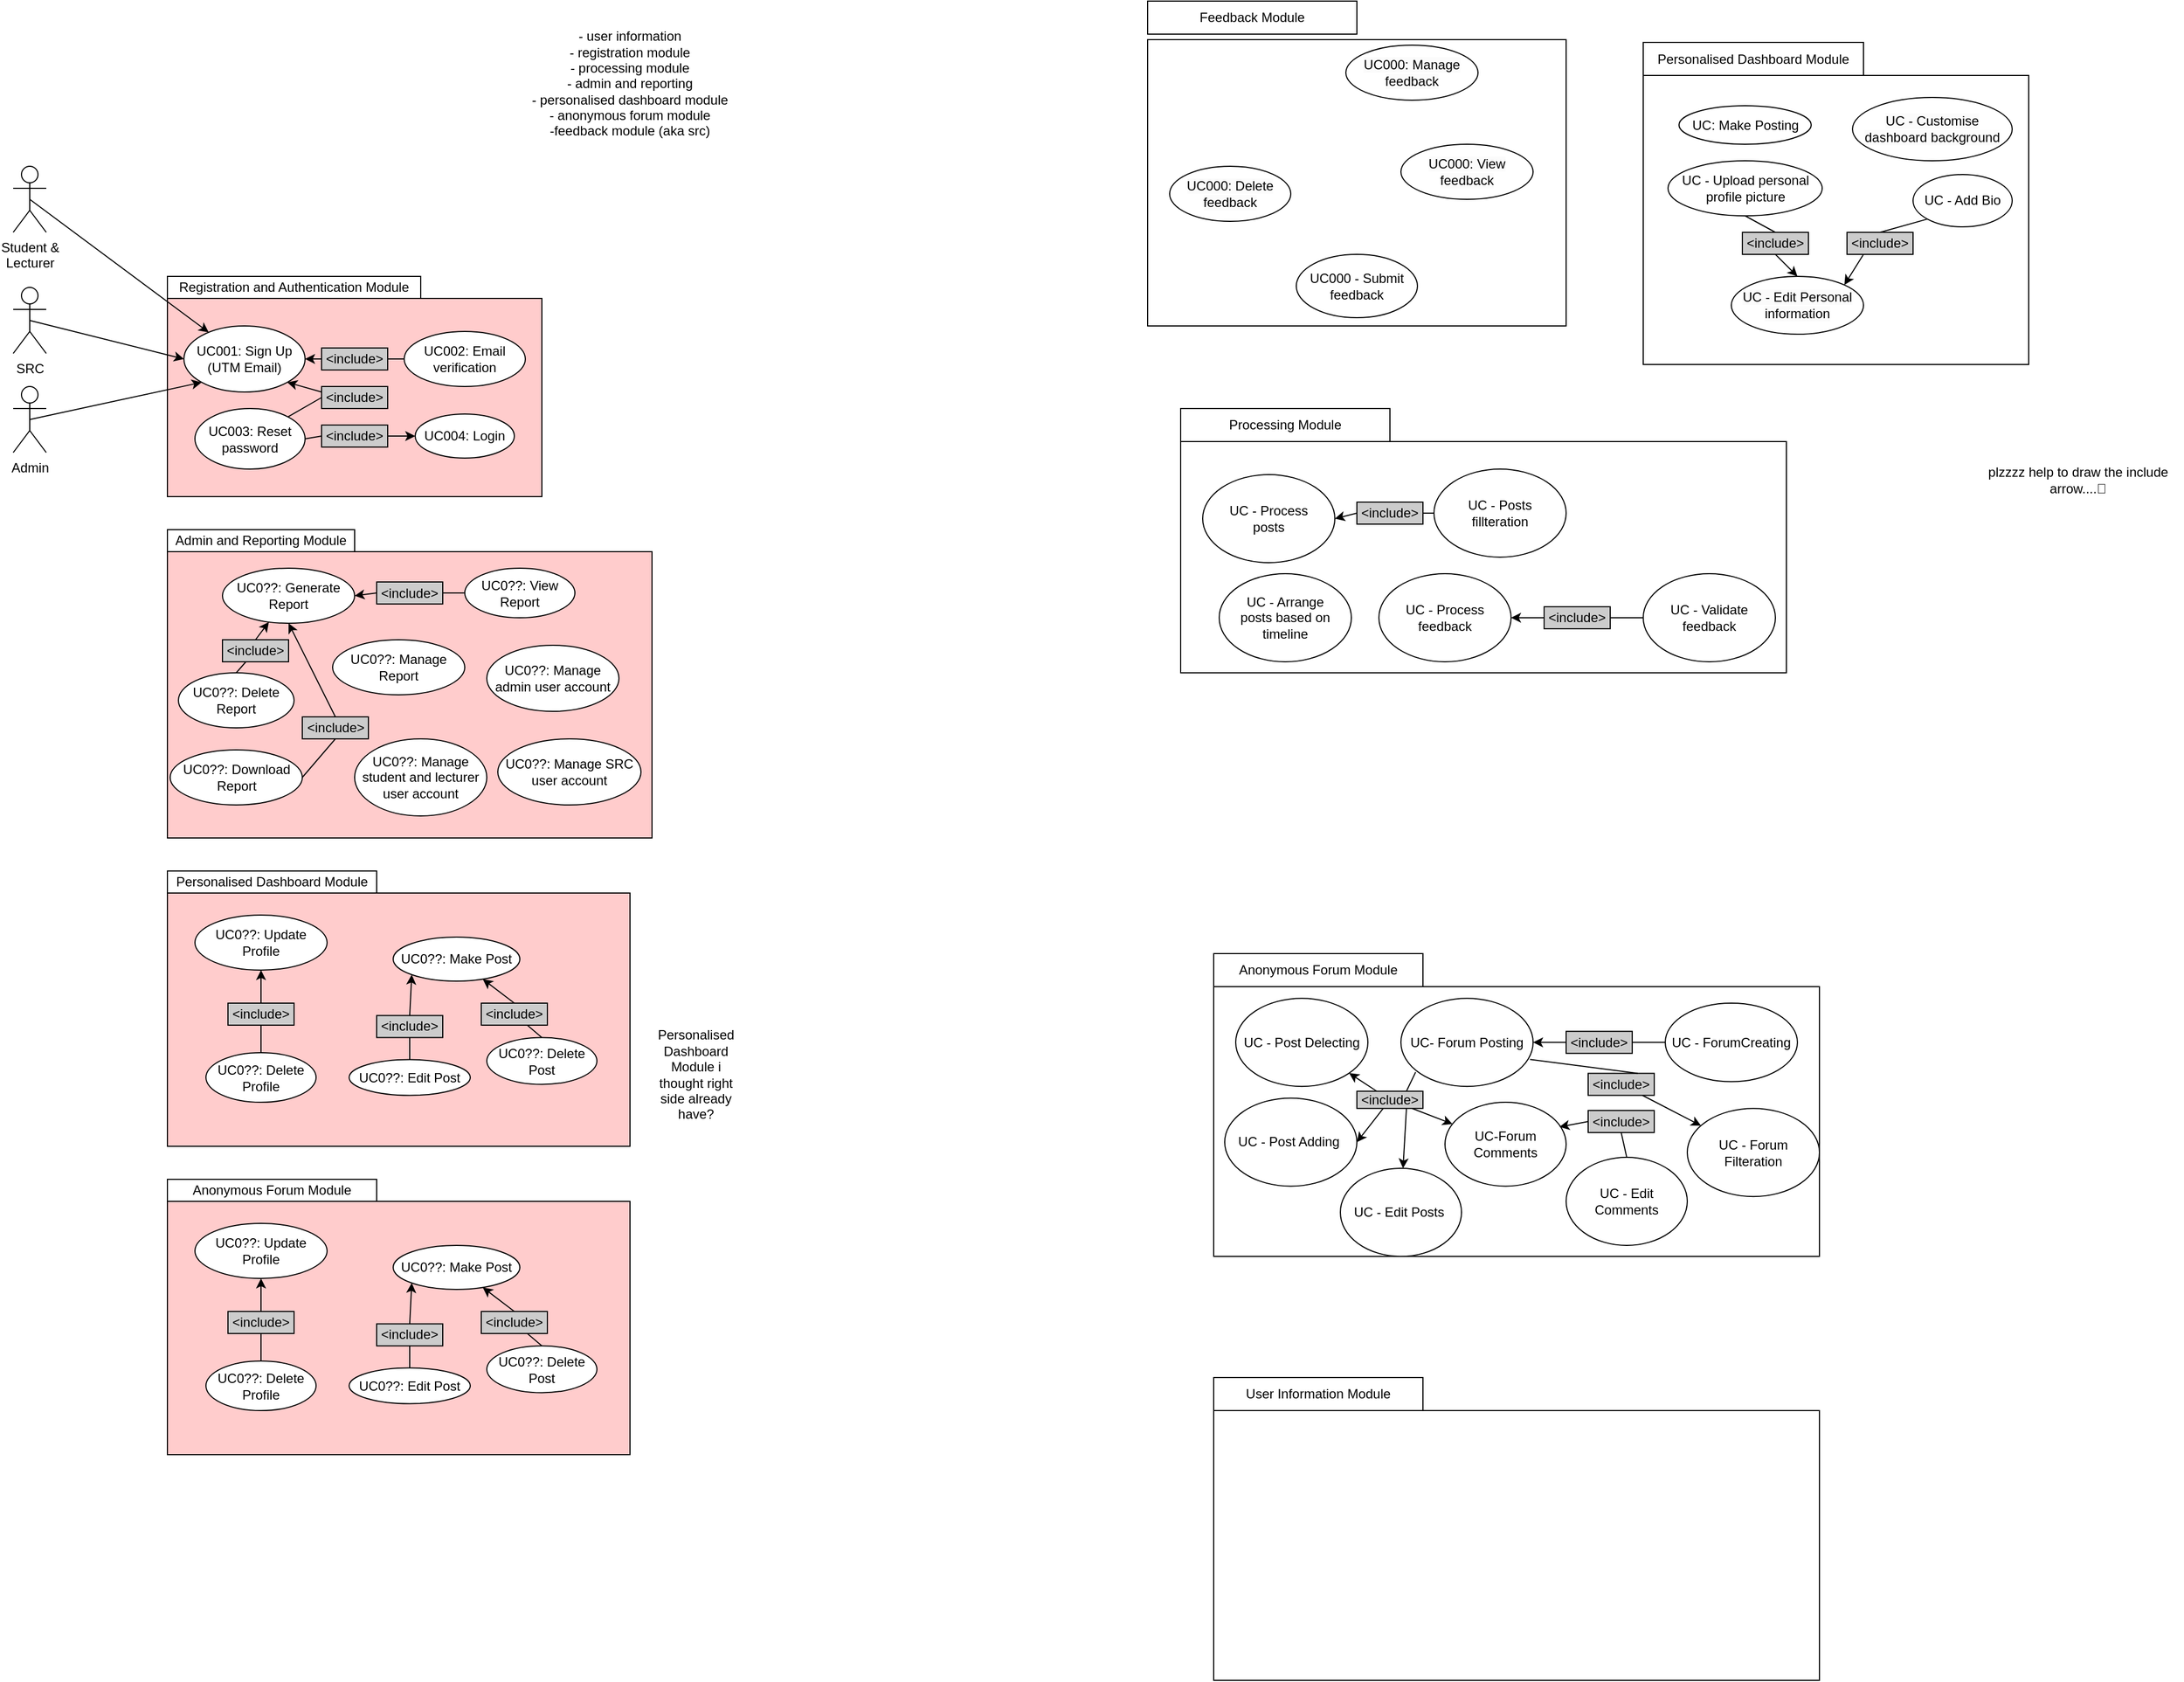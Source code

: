 <mxfile>
    <diagram id="Nh9DbsmlWs0bwRpxvXcd" name="User Information">
        <mxGraphModel dx="609" dy="568" grid="1" gridSize="10" guides="1" tooltips="1" connect="1" arrows="1" fold="1" page="1" pageScale="1" pageWidth="1100" pageHeight="850" math="0" shadow="0">
            <root>
                <mxCell id="0"/>
                <mxCell id="1" parent="0"/>
                <mxCell id="7" value="Student &amp;amp; &lt;br&gt;Lecturer" style="shape=umlActor;verticalLabelPosition=bottom;verticalAlign=top;html=1;outlineConnect=0;" parent="1" vertex="1">
                    <mxGeometry x="90" y="170" width="30" height="60" as="geometry"/>
                </mxCell>
                <mxCell id="10" value="SRC" style="shape=umlActor;verticalLabelPosition=bottom;verticalAlign=top;html=1;outlineConnect=0;" parent="1" vertex="1">
                    <mxGeometry x="90" y="280" width="30" height="60" as="geometry"/>
                </mxCell>
                <mxCell id="11" value="Admin" style="shape=umlActor;verticalLabelPosition=bottom;verticalAlign=top;html=1;outlineConnect=0;" parent="1" vertex="1">
                    <mxGeometry x="90" y="370" width="30" height="60" as="geometry"/>
                </mxCell>
                <mxCell id="14" value="" style="rounded=0;whiteSpace=wrap;html=1;fillColor=#FFCCCC;" parent="1" vertex="1">
                    <mxGeometry x="230" y="290" width="340" height="180" as="geometry"/>
                </mxCell>
                <mxCell id="15" value="Registration and Authentication Module" style="rounded=0;whiteSpace=wrap;html=1;" parent="1" vertex="1">
                    <mxGeometry x="230" y="270" width="230" height="20" as="geometry"/>
                </mxCell>
                <mxCell id="16" value="UC001: Sign Up&lt;br&gt;(UTM Email)" style="ellipse;whiteSpace=wrap;html=1;" parent="1" vertex="1">
                    <mxGeometry x="245" y="315" width="110" height="60" as="geometry"/>
                </mxCell>
                <mxCell id="3bklzfCK_-_vBuCAfFPz-16" style="edgeStyle=none;html=1;exitX=0.5;exitY=0.5;exitDx=0;exitDy=0;exitPerimeter=0;" parent="1" source="7" target="16" edge="1">
                    <mxGeometry relative="1" as="geometry"/>
                </mxCell>
                <mxCell id="3bklzfCK_-_vBuCAfFPz-17" style="edgeStyle=none;html=1;exitX=0.5;exitY=0.5;exitDx=0;exitDy=0;exitPerimeter=0;entryX=0;entryY=0.5;entryDx=0;entryDy=0;" parent="1" source="10" target="16" edge="1">
                    <mxGeometry relative="1" as="geometry"/>
                </mxCell>
                <mxCell id="3bklzfCK_-_vBuCAfFPz-18" style="edgeStyle=none;html=1;exitX=0.5;exitY=0.5;exitDx=0;exitDy=0;exitPerimeter=0;entryX=0;entryY=1;entryDx=0;entryDy=0;" parent="1" source="11" target="16" edge="1">
                    <mxGeometry relative="1" as="geometry"/>
                </mxCell>
                <mxCell id="3bklzfCK_-_vBuCAfFPz-19" value="UC002: Email verification" style="ellipse;whiteSpace=wrap;html=1;" parent="1" vertex="1">
                    <mxGeometry x="445" y="320" width="110" height="50" as="geometry"/>
                </mxCell>
                <mxCell id="3bklzfCK_-_vBuCAfFPz-20" value="UC003: Reset password" style="ellipse;whiteSpace=wrap;html=1;" parent="1" vertex="1">
                    <mxGeometry x="255" y="390" width="100" height="55" as="geometry"/>
                </mxCell>
                <mxCell id="tRfl53h29Oq87ieM9Fut-21" value="" style="edgeStyle=none;html=1;entryX=0;entryY=0.5;entryDx=0;entryDy=0;endArrow=none;" parent="1" source="3bklzfCK_-_vBuCAfFPz-20" target="tRfl53h29Oq87ieM9Fut-20" edge="1">
                    <mxGeometry relative="1" as="geometry">
                        <mxPoint x="310" y="420" as="sourcePoint"/>
                        <mxPoint x="500" y="430" as="targetPoint"/>
                    </mxGeometry>
                </mxCell>
                <mxCell id="UXrXXBjXpSe41hVyBI7v-28" style="edgeStyle=none;html=1;exitX=0;exitY=0.25;exitDx=0;exitDy=0;entryX=1;entryY=1;entryDx=0;entryDy=0;" parent="1" source="tRfl53h29Oq87ieM9Fut-20" target="16" edge="1">
                    <mxGeometry relative="1" as="geometry"/>
                </mxCell>
                <mxCell id="tRfl53h29Oq87ieM9Fut-20" value="&amp;lt;include&amp;gt;" style="rounded=0;whiteSpace=wrap;html=1;fillColor=#CCCCCC;" parent="1" vertex="1">
                    <mxGeometry x="370" y="370" width="60" height="20" as="geometry"/>
                </mxCell>
                <mxCell id="tRfl53h29Oq87ieM9Fut-25" value="UC004: Login" style="ellipse;whiteSpace=wrap;html=1;" parent="1" vertex="1">
                    <mxGeometry x="455" y="395" width="90" height="40" as="geometry"/>
                </mxCell>
                <mxCell id="UXrXXBjXpSe41hVyBI7v-29" style="edgeStyle=none;html=1;exitX=1;exitY=0.5;exitDx=0;exitDy=0;entryX=0;entryY=0.5;entryDx=0;entryDy=0;" parent="1" source="tRfl53h29Oq87ieM9Fut-26" target="tRfl53h29Oq87ieM9Fut-25" edge="1">
                    <mxGeometry relative="1" as="geometry"/>
                </mxCell>
                <mxCell id="tRfl53h29Oq87ieM9Fut-26" value="&amp;lt;include&amp;gt;" style="rounded=0;whiteSpace=wrap;html=1;fillColor=#CCCCCC;" parent="1" vertex="1">
                    <mxGeometry x="370" y="405" width="60" height="20" as="geometry"/>
                </mxCell>
                <mxCell id="UXrXXBjXpSe41hVyBI7v-26" style="edgeStyle=none;html=1;exitX=0;exitY=0.5;exitDx=0;exitDy=0;entryX=1;entryY=0.5;entryDx=0;entryDy=0;" parent="1" source="tRfl53h29Oq87ieM9Fut-17" target="16" edge="1">
                    <mxGeometry relative="1" as="geometry"/>
                </mxCell>
                <mxCell id="tRfl53h29Oq87ieM9Fut-17" value="&amp;lt;include&amp;gt;" style="rounded=0;whiteSpace=wrap;html=1;fillColor=#CCCCCC;" parent="1" vertex="1">
                    <mxGeometry x="370" y="335" width="60" height="20" as="geometry"/>
                </mxCell>
                <mxCell id="UXrXXBjXpSe41hVyBI7v-27" value="" style="endArrow=none;html=1;exitX=1;exitY=0.5;exitDx=0;exitDy=0;entryX=0;entryY=0.5;entryDx=0;entryDy=0;" parent="1" source="tRfl53h29Oq87ieM9Fut-17" target="3bklzfCK_-_vBuCAfFPz-19" edge="1">
                    <mxGeometry width="50" height="50" relative="1" as="geometry">
                        <mxPoint x="430" y="355" as="sourcePoint"/>
                        <mxPoint x="480" y="305" as="targetPoint"/>
                    </mxGeometry>
                </mxCell>
                <mxCell id="UXrXXBjXpSe41hVyBI7v-31" value="" style="endArrow=none;html=1;entryX=0;entryY=0.5;entryDx=0;entryDy=0;exitX=1;exitY=0.5;exitDx=0;exitDy=0;" parent="1" source="3bklzfCK_-_vBuCAfFPz-20" target="tRfl53h29Oq87ieM9Fut-26" edge="1">
                    <mxGeometry width="50" height="50" relative="1" as="geometry">
                        <mxPoint x="360" y="420" as="sourcePoint"/>
                        <mxPoint x="390" y="350" as="targetPoint"/>
                    </mxGeometry>
                </mxCell>
                <mxCell id="tRfl53h29Oq87ieM9Fut-35" value="&lt;div&gt;- user information&lt;/div&gt;&lt;div&gt;- registration module&lt;/div&gt;&lt;div&gt;- processing module&lt;/div&gt;&lt;div&gt;- admin and reporting&lt;/div&gt;&lt;div&gt;- personalised dashboard module&lt;/div&gt;&lt;div&gt;- anonymous forum module&lt;/div&gt;&lt;div&gt;-feedback module (aka src)&lt;/div&gt;" style="text;html=1;strokeColor=none;fillColor=none;align=center;verticalAlign=middle;whiteSpace=wrap;rounded=0;" parent="1" vertex="1">
                    <mxGeometry x="530" y="80" width="240" height="30" as="geometry"/>
                </mxCell>
                <mxCell id="tRfl53h29Oq87ieM9Fut-37" value="" style="rounded=0;whiteSpace=wrap;html=1;fillColor=#FFCCCC;" parent="1" vertex="1">
                    <mxGeometry x="230" y="520" width="440" height="260" as="geometry"/>
                </mxCell>
                <mxCell id="17" value="Admin and Reporting Module" style="rounded=0;whiteSpace=wrap;html=1;" parent="1" vertex="1">
                    <mxGeometry x="230" y="500" width="170" height="20" as="geometry"/>
                </mxCell>
                <mxCell id="18" value="UC0??: Generate Report" style="ellipse;whiteSpace=wrap;html=1;" parent="1" vertex="1">
                    <mxGeometry x="280" y="535" width="120" height="50" as="geometry"/>
                </mxCell>
                <mxCell id="23" style="edgeStyle=none;html=1;exitX=0;exitY=0.5;exitDx=0;exitDy=0;entryX=1;entryY=0.5;entryDx=0;entryDy=0;startArrow=none;" parent="1" source="27" target="18" edge="1">
                    <mxGeometry relative="1" as="geometry"/>
                </mxCell>
                <mxCell id="19" value="UC0??: View &lt;br&gt;Report" style="ellipse;whiteSpace=wrap;html=1;" parent="1" vertex="1">
                    <mxGeometry x="500" y="535" width="100" height="45" as="geometry"/>
                </mxCell>
                <mxCell id="21" value="UC0??: Manage Report" style="ellipse;whiteSpace=wrap;html=1;" parent="1" vertex="1">
                    <mxGeometry x="380" y="600" width="120" height="50" as="geometry"/>
                </mxCell>
                <mxCell id="24" style="edgeStyle=none;html=1;exitX=0.5;exitY=0;exitDx=0;exitDy=0;startArrow=none;" parent="1" source="25" target="18" edge="1">
                    <mxGeometry relative="1" as="geometry"/>
                </mxCell>
                <mxCell id="22" value="UC0??: Delete Report" style="ellipse;whiteSpace=wrap;html=1;" parent="1" vertex="1">
                    <mxGeometry x="240" y="630" width="105" height="50" as="geometry"/>
                </mxCell>
                <mxCell id="kwJNHoxk6TTBNaTpvNkK-22" value="" style="rounded=0;whiteSpace=wrap;html=1;" parent="1" vertex="1">
                    <mxGeometry x="1120" y="55" width="380" height="260" as="geometry"/>
                </mxCell>
                <mxCell id="kwJNHoxk6TTBNaTpvNkK-23" value="" style="rounded=0;whiteSpace=wrap;html=1;" parent="1" vertex="1">
                    <mxGeometry x="1120" y="20" width="190" height="30" as="geometry"/>
                </mxCell>
                <mxCell id="kwJNHoxk6TTBNaTpvNkK-24" value="Feedback Module" style="text;html=1;strokeColor=none;fillColor=none;align=center;verticalAlign=middle;whiteSpace=wrap;rounded=0;" parent="1" vertex="1">
                    <mxGeometry x="1130" y="20" width="170" height="30" as="geometry"/>
                </mxCell>
                <mxCell id="kwJNHoxk6TTBNaTpvNkK-27" value="&lt;span style=&quot;color: rgb(0, 0, 0); font-family: Helvetica; font-size: 12px; font-style: normal; font-variant-ligatures: normal; font-variant-caps: normal; font-weight: 400; letter-spacing: normal; orphans: 2; text-align: center; text-indent: 0px; text-transform: none; widows: 2; word-spacing: 0px; -webkit-text-stroke-width: 0px; background-color: rgb(251, 251, 251); text-decoration-thickness: initial; text-decoration-style: initial; text-decoration-color: initial; float: none; display: inline !important;&quot;&gt;UC000: View feedback&lt;/span&gt;" style="ellipse;whiteSpace=wrap;html=1;" parent="1" vertex="1">
                    <mxGeometry x="1350" y="150" width="120" height="50" as="geometry"/>
                </mxCell>
                <mxCell id="kwJNHoxk6TTBNaTpvNkK-29" value="&lt;span style=&quot;color: rgb(0, 0, 0); font-family: Helvetica; font-size: 12px; font-style: normal; font-variant-ligatures: normal; font-variant-caps: normal; font-weight: 400; letter-spacing: normal; orphans: 2; text-align: center; text-indent: 0px; text-transform: none; widows: 2; word-spacing: 0px; -webkit-text-stroke-width: 0px; background-color: rgb(251, 251, 251); text-decoration-thickness: initial; text-decoration-style: initial; text-decoration-color: initial; float: none; display: inline !important;&quot;&gt;UC000: Manage feedback&lt;/span&gt;" style="ellipse;whiteSpace=wrap;html=1;" parent="1" vertex="1">
                    <mxGeometry x="1300" y="60" width="120" height="50" as="geometry"/>
                </mxCell>
                <mxCell id="kwJNHoxk6TTBNaTpvNkK-31" value="&lt;span style=&quot;color: rgb(0, 0, 0); font-family: Helvetica; font-size: 12px; font-style: normal; font-variant-ligatures: normal; font-variant-caps: normal; font-weight: 400; letter-spacing: normal; orphans: 2; text-align: center; text-indent: 0px; text-transform: none; widows: 2; word-spacing: 0px; -webkit-text-stroke-width: 0px; background-color: rgb(251, 251, 251); text-decoration-thickness: initial; text-decoration-style: initial; text-decoration-color: initial; float: none; display: inline !important;&quot;&gt;UC000: Delete feedback&lt;/span&gt;" style="ellipse;whiteSpace=wrap;html=1;" parent="1" vertex="1">
                    <mxGeometry x="1140" y="170" width="110" height="50" as="geometry"/>
                </mxCell>
                <mxCell id="UXrXXBjXpSe41hVyBI7v-33" value="UC0??: Manage student and lecturer user account" style="ellipse;whiteSpace=wrap;html=1;" parent="1" vertex="1">
                    <mxGeometry x="400" y="690" width="120" height="70" as="geometry"/>
                </mxCell>
                <mxCell id="UXrXXBjXpSe41hVyBI7v-34" value="UC0??: Manage SRC user account" style="ellipse;whiteSpace=wrap;html=1;" parent="1" vertex="1">
                    <mxGeometry x="530" y="690" width="130" height="60" as="geometry"/>
                </mxCell>
                <mxCell id="UXrXXBjXpSe41hVyBI7v-35" value="UC0??: Manage admin user account" style="ellipse;whiteSpace=wrap;html=1;" parent="1" vertex="1">
                    <mxGeometry x="520" y="605" width="120" height="60" as="geometry"/>
                </mxCell>
                <mxCell id="26" value="" style="edgeStyle=none;html=1;exitX=0.5;exitY=0;exitDx=0;exitDy=0;endArrow=none;" parent="1" source="22" target="25" edge="1">
                    <mxGeometry relative="1" as="geometry">
                        <mxPoint x="292.5" y="630" as="sourcePoint"/>
                        <mxPoint x="323.835" y="584.076" as="targetPoint"/>
                    </mxGeometry>
                </mxCell>
                <mxCell id="25" value="&amp;lt;include&amp;gt;" style="rounded=0;whiteSpace=wrap;html=1;fillColor=#CCCCCC;" parent="1" vertex="1">
                    <mxGeometry x="280" y="600" width="60" height="20" as="geometry"/>
                </mxCell>
                <mxCell id="28" value="" style="edgeStyle=none;html=1;exitX=0;exitY=0.5;exitDx=0;exitDy=0;entryX=1;entryY=0.5;entryDx=0;entryDy=0;endArrow=none;" parent="1" source="19" target="27" edge="1">
                    <mxGeometry relative="1" as="geometry">
                        <mxPoint x="470" y="560" as="sourcePoint"/>
                        <mxPoint x="400" y="560" as="targetPoint"/>
                    </mxGeometry>
                </mxCell>
                <mxCell id="27" value="&amp;lt;include&amp;gt;" style="rounded=0;whiteSpace=wrap;html=1;fillColor=#CCCCCC;" parent="1" vertex="1">
                    <mxGeometry x="420" y="547.5" width="60" height="20" as="geometry"/>
                </mxCell>
                <mxCell id="cIsgNL2QNmCeuLE6zkZ4-28" value="" style="rounded=0;whiteSpace=wrap;html=1;" parent="1" vertex="1">
                    <mxGeometry x="1150" y="420" width="550" height="210" as="geometry"/>
                </mxCell>
                <mxCell id="cIsgNL2QNmCeuLE6zkZ4-29" value="" style="rounded=0;whiteSpace=wrap;html=1;" parent="1" vertex="1">
                    <mxGeometry x="1150" y="390" width="190" height="30" as="geometry"/>
                </mxCell>
                <mxCell id="cIsgNL2QNmCeuLE6zkZ4-30" value="Processing Module" style="text;html=1;strokeColor=none;fillColor=none;align=center;verticalAlign=middle;whiteSpace=wrap;rounded=0;" parent="1" vertex="1">
                    <mxGeometry x="1160" y="390" width="170" height="30" as="geometry"/>
                </mxCell>
                <mxCell id="cIsgNL2QNmCeuLE6zkZ4-31" value="" style="ellipse;whiteSpace=wrap;html=1;" parent="1" vertex="1">
                    <mxGeometry x="1170" y="450" width="120" height="80" as="geometry"/>
                </mxCell>
                <mxCell id="cIsgNL2QNmCeuLE6zkZ4-32" value="UC - Process posts" style="text;html=1;strokeColor=none;fillColor=none;align=center;verticalAlign=middle;whiteSpace=wrap;rounded=0;" parent="1" vertex="1">
                    <mxGeometry x="1180" y="475" width="100" height="30" as="geometry"/>
                </mxCell>
                <mxCell id="cIsgNL2QNmCeuLE6zkZ4-33" value="" style="ellipse;whiteSpace=wrap;html=1;" parent="1" vertex="1">
                    <mxGeometry x="1330" y="540" width="120" height="80" as="geometry"/>
                </mxCell>
                <mxCell id="cIsgNL2QNmCeuLE6zkZ4-34" value="UC - Process feedback" style="text;html=1;strokeColor=none;fillColor=none;align=center;verticalAlign=middle;whiteSpace=wrap;rounded=0;" parent="1" vertex="1">
                    <mxGeometry x="1340" y="565" width="100" height="30" as="geometry"/>
                </mxCell>
                <mxCell id="cIsgNL2QNmCeuLE6zkZ4-35" value="" style="ellipse;whiteSpace=wrap;html=1;" parent="1" vertex="1">
                    <mxGeometry x="1380" y="445" width="120" height="80" as="geometry"/>
                </mxCell>
                <mxCell id="cIsgNL2QNmCeuLE6zkZ4-36" value="UC - Posts fillteration" style="text;html=1;strokeColor=none;fillColor=none;align=center;verticalAlign=middle;whiteSpace=wrap;rounded=0;" parent="1" vertex="1">
                    <mxGeometry x="1390" y="470" width="100" height="30" as="geometry"/>
                </mxCell>
                <mxCell id="cIsgNL2QNmCeuLE6zkZ4-40" value="" style="ellipse;whiteSpace=wrap;html=1;" parent="1" vertex="1">
                    <mxGeometry x="1185" y="540" width="120" height="80" as="geometry"/>
                </mxCell>
                <mxCell id="cIsgNL2QNmCeuLE6zkZ4-41" value="UC - Arrange posts based on timeline" style="text;html=1;strokeColor=none;fillColor=none;align=center;verticalAlign=middle;whiteSpace=wrap;rounded=0;" parent="1" vertex="1">
                    <mxGeometry x="1195" y="565" width="100" height="30" as="geometry"/>
                </mxCell>
                <mxCell id="LPGJfSuWznseCfs-JJjP-28" value="" style="rounded=0;whiteSpace=wrap;html=1;fillColor=#FFCCCC;" parent="1" vertex="1">
                    <mxGeometry x="230" y="830" width="420" height="230" as="geometry"/>
                </mxCell>
                <mxCell id="LPGJfSuWznseCfs-JJjP-29" value="Personalised Dashboard Module" style="rounded=0;whiteSpace=wrap;html=1;" parent="1" vertex="1">
                    <mxGeometry x="230" y="810" width="190" height="20" as="geometry"/>
                </mxCell>
                <mxCell id="LPGJfSuWznseCfs-JJjP-30" value="UC0??: Update Profile" style="ellipse;whiteSpace=wrap;html=1;" parent="1" vertex="1">
                    <mxGeometry x="255" y="850" width="120" height="50" as="geometry"/>
                </mxCell>
                <mxCell id="LPGJfSuWznseCfs-JJjP-43" style="edgeStyle=none;html=1;exitX=0.5;exitY=0;exitDx=0;exitDy=0;entryX=0.5;entryY=1;entryDx=0;entryDy=0;startArrow=none;" parent="1" source="LPGJfSuWznseCfs-JJjP-44" target="LPGJfSuWznseCfs-JJjP-30" edge="1">
                    <mxGeometry relative="1" as="geometry"/>
                </mxCell>
                <mxCell id="LPGJfSuWznseCfs-JJjP-32" value="UC0??: Delete Profile" style="ellipse;whiteSpace=wrap;html=1;" parent="1" vertex="1">
                    <mxGeometry x="265" y="975" width="100" height="45" as="geometry"/>
                </mxCell>
                <mxCell id="LPGJfSuWznseCfs-JJjP-50" style="edgeStyle=none;html=1;exitX=0.5;exitY=0;exitDx=0;exitDy=0;entryX=0;entryY=1;entryDx=0;entryDy=0;startArrow=none;" edge="1" parent="1" source="LPGJfSuWznseCfs-JJjP-51" target="LPGJfSuWznseCfs-JJjP-38">
                    <mxGeometry relative="1" as="geometry"/>
                </mxCell>
                <mxCell id="LPGJfSuWznseCfs-JJjP-37" value="UC0??: Edit Post" style="ellipse;whiteSpace=wrap;html=1;" parent="1" vertex="1">
                    <mxGeometry x="395" y="981.25" width="110" height="32.5" as="geometry"/>
                </mxCell>
                <mxCell id="LPGJfSuWznseCfs-JJjP-38" value="UC0??: Make Post" style="ellipse;whiteSpace=wrap;html=1;" parent="1" vertex="1">
                    <mxGeometry x="435" y="870" width="115" height="40" as="geometry"/>
                </mxCell>
                <mxCell id="cIsgNL2QNmCeuLE6zkZ4-42" value="" style="rounded=0;whiteSpace=wrap;html=1;" parent="1" vertex="1">
                    <mxGeometry x="1570" y="87.5" width="350" height="262.5" as="geometry"/>
                </mxCell>
                <mxCell id="cIsgNL2QNmCeuLE6zkZ4-43" value="" style="rounded=0;whiteSpace=wrap;html=1;" parent="1" vertex="1">
                    <mxGeometry x="1570" y="57.5" width="200" height="30" as="geometry"/>
                </mxCell>
                <mxCell id="cIsgNL2QNmCeuLE6zkZ4-44" value="Personalised Dashboard Module" style="text;html=1;strokeColor=none;fillColor=none;align=center;verticalAlign=middle;whiteSpace=wrap;rounded=0;" parent="1" vertex="1">
                    <mxGeometry x="1580" y="57.5" width="180" height="30" as="geometry"/>
                </mxCell>
                <mxCell id="cIsgNL2QNmCeuLE6zkZ4-47" value="&lt;span style=&quot;color: rgb(0, 0, 0); font-family: Helvetica; font-size: 12px; font-style: normal; font-variant-ligatures: normal; font-variant-caps: normal; font-weight: 400; letter-spacing: normal; orphans: 2; text-align: center; text-indent: 0px; text-transform: none; widows: 2; word-spacing: 0px; -webkit-text-stroke-width: 0px; background-color: rgb(251, 251, 251); text-decoration-thickness: initial; text-decoration-style: initial; text-decoration-color: initial; float: none; display: inline !important;&quot;&gt;UC - Edit Personal information&lt;/span&gt;" style="ellipse;whiteSpace=wrap;html=1;" parent="1" vertex="1">
                    <mxGeometry x="1650" y="270" width="120" height="52.5" as="geometry"/>
                </mxCell>
                <mxCell id="cIsgNL2QNmCeuLE6zkZ4-49" value="UC: Make Posting" style="ellipse;whiteSpace=wrap;html=1;" vertex="1" parent="1">
                    <mxGeometry x="1602.5" y="115" width="120" height="35" as="geometry"/>
                </mxCell>
                <mxCell id="cIsgNL2QNmCeuLE6zkZ4-51" value="&lt;span style=&quot;color: rgb(0, 0, 0); font-family: Helvetica; font-size: 12px; font-style: normal; font-variant-ligatures: normal; font-variant-caps: normal; font-weight: 400; letter-spacing: normal; orphans: 2; text-align: center; text-indent: 0px; text-transform: none; widows: 2; word-spacing: 0px; -webkit-text-stroke-width: 0px; background-color: rgb(251, 251, 251); text-decoration-thickness: initial; text-decoration-style: initial; text-decoration-color: initial; float: none; display: inline !important;&quot;&gt;UC - Customise dashboard background&lt;/span&gt;" style="ellipse;whiteSpace=wrap;html=1;" parent="1" vertex="1">
                    <mxGeometry x="1760" y="107.5" width="145" height="57.5" as="geometry"/>
                </mxCell>
                <mxCell id="UXrXXBjXpSe41hVyBI7v-40" style="edgeStyle=none;html=1;exitX=0;exitY=0.5;exitDx=0;exitDy=0;entryX=1;entryY=0.5;entryDx=0;entryDy=0;" parent="1" source="UXrXXBjXpSe41hVyBI7v-38" target="cIsgNL2QNmCeuLE6zkZ4-31" edge="1">
                    <mxGeometry relative="1" as="geometry"/>
                </mxCell>
                <mxCell id="UXrXXBjXpSe41hVyBI7v-38" value="&amp;lt;include&amp;gt;" style="rounded=0;whiteSpace=wrap;html=1;fillColor=#CCCCCC;" parent="1" vertex="1">
                    <mxGeometry x="1310" y="475" width="60" height="20" as="geometry"/>
                </mxCell>
                <mxCell id="UXrXXBjXpSe41hVyBI7v-41" value="" style="endArrow=none;html=1;exitX=1;exitY=0.5;exitDx=0;exitDy=0;entryX=0;entryY=0.5;entryDx=0;entryDy=0;" parent="1" source="UXrXXBjXpSe41hVyBI7v-38" target="cIsgNL2QNmCeuLE6zkZ4-35" edge="1">
                    <mxGeometry width="50" height="50" relative="1" as="geometry">
                        <mxPoint x="1230" y="450" as="sourcePoint"/>
                        <mxPoint x="1280" y="400" as="targetPoint"/>
                    </mxGeometry>
                </mxCell>
                <mxCell id="UXrXXBjXpSe41hVyBI7v-42" value="UC - Validate feedback" style="ellipse;whiteSpace=wrap;html=1;" parent="1" vertex="1">
                    <mxGeometry x="1570" y="540" width="120" height="80" as="geometry"/>
                </mxCell>
                <mxCell id="UXrXXBjXpSe41hVyBI7v-44" style="edgeStyle=none;html=1;exitX=0;exitY=0.5;exitDx=0;exitDy=0;entryX=1;entryY=0.5;entryDx=0;entryDy=0;" parent="1" source="UXrXXBjXpSe41hVyBI7v-43" target="cIsgNL2QNmCeuLE6zkZ4-33" edge="1">
                    <mxGeometry relative="1" as="geometry"/>
                </mxCell>
                <mxCell id="UXrXXBjXpSe41hVyBI7v-43" value="&amp;lt;include&amp;gt;" style="rounded=0;whiteSpace=wrap;html=1;fillColor=#CCCCCC;" parent="1" vertex="1">
                    <mxGeometry x="1480" y="570" width="60" height="20" as="geometry"/>
                </mxCell>
                <mxCell id="UXrXXBjXpSe41hVyBI7v-45" value="" style="endArrow=none;html=1;exitX=1;exitY=0.5;exitDx=0;exitDy=0;entryX=0;entryY=0.5;entryDx=0;entryDy=0;" parent="1" source="UXrXXBjXpSe41hVyBI7v-43" target="UXrXXBjXpSe41hVyBI7v-42" edge="1">
                    <mxGeometry width="50" height="50" relative="1" as="geometry">
                        <mxPoint x="1530" y="540" as="sourcePoint"/>
                        <mxPoint x="1580" y="490" as="targetPoint"/>
                    </mxGeometry>
                </mxCell>
                <mxCell id="LPGJfSuWznseCfs-JJjP-45" value="" style="edgeStyle=none;html=1;exitX=0.5;exitY=0;exitDx=0;exitDy=0;entryX=0.5;entryY=1;entryDx=0;entryDy=0;endArrow=none;" parent="1" source="LPGJfSuWznseCfs-JJjP-32" target="LPGJfSuWznseCfs-JJjP-44" edge="1">
                    <mxGeometry relative="1" as="geometry">
                        <mxPoint x="500" y="867.5" as="sourcePoint"/>
                        <mxPoint x="400" y="870" as="targetPoint"/>
                    </mxGeometry>
                </mxCell>
                <mxCell id="LPGJfSuWznseCfs-JJjP-44" value="&amp;lt;include&amp;gt;" style="rounded=0;whiteSpace=wrap;html=1;fillColor=#CCCCCC;" parent="1" vertex="1">
                    <mxGeometry x="285" y="930" width="60" height="20" as="geometry"/>
                </mxCell>
                <mxCell id="LPGJfSuWznseCfs-JJjP-78" style="edgeStyle=none;html=1;exitX=0.5;exitY=1;exitDx=0;exitDy=0;entryX=0.5;entryY=0;entryDx=0;entryDy=0;startArrow=none;" edge="1" parent="1" source="LPGJfSuWznseCfs-JJjP-79" target="cIsgNL2QNmCeuLE6zkZ4-47">
                    <mxGeometry relative="1" as="geometry"/>
                </mxCell>
                <mxCell id="cIsgNL2QNmCeuLE6zkZ4-53" value="UC - Upload personal profile picture" style="ellipse;whiteSpace=wrap;html=1;" parent="1" vertex="1">
                    <mxGeometry x="1592.5" y="165" width="140" height="50" as="geometry"/>
                </mxCell>
                <mxCell id="LPGJfSuWznseCfs-JJjP-73" style="edgeStyle=none;html=1;exitX=0.25;exitY=1;exitDx=0;exitDy=0;entryX=1;entryY=0;entryDx=0;entryDy=0;startArrow=none;" edge="1" parent="1" source="LPGJfSuWznseCfs-JJjP-76" target="cIsgNL2QNmCeuLE6zkZ4-47">
                    <mxGeometry relative="1" as="geometry"/>
                </mxCell>
                <mxCell id="cIsgNL2QNmCeuLE6zkZ4-55" value="UC - Add Bio" style="ellipse;whiteSpace=wrap;html=1;" parent="1" vertex="1">
                    <mxGeometry x="1815" y="177.5" width="90" height="47.5" as="geometry"/>
                </mxCell>
                <mxCell id="NdrQbTK8zsEzTxqzjizh-29" value="Anonymous Forum Module" style="rounded=0;whiteSpace=wrap;html=1;" parent="1" vertex="1">
                    <mxGeometry x="1180" y="885" width="190" height="30" as="geometry"/>
                </mxCell>
                <mxCell id="NdrQbTK8zsEzTxqzjizh-30" value="" style="rounded=0;whiteSpace=wrap;html=1;" parent="1" vertex="1">
                    <mxGeometry x="1180" y="915" width="550" height="245" as="geometry"/>
                </mxCell>
                <mxCell id="NdrQbTK8zsEzTxqzjizh-31" value="UC - ForumCreating" style="ellipse;whiteSpace=wrap;html=1;" vertex="1" parent="1">
                    <mxGeometry x="1590" y="929.99" width="120" height="71.25" as="geometry"/>
                </mxCell>
                <mxCell id="NdrQbTK8zsEzTxqzjizh-32" value="UC- Forum Posting" style="ellipse;whiteSpace=wrap;html=1;" vertex="1" parent="1">
                    <mxGeometry x="1350" y="925.62" width="120" height="80" as="geometry"/>
                </mxCell>
                <mxCell id="NdrQbTK8zsEzTxqzjizh-33" value="UC-Forum Comments" style="ellipse;whiteSpace=wrap;html=1;" vertex="1" parent="1">
                    <mxGeometry x="1390" y="1020" width="110" height="76.25" as="geometry"/>
                </mxCell>
                <mxCell id="NdrQbTK8zsEzTxqzjizh-34" value="UC - Forum Filteration" style="ellipse;whiteSpace=wrap;html=1;" vertex="1" parent="1">
                    <mxGeometry x="1610" y="1025.62" width="120" height="80" as="geometry"/>
                </mxCell>
                <mxCell id="v9_ZGucAcSemxysPmhjM-29" value="UC - Post Adding&amp;nbsp;" style="ellipse;whiteSpace=wrap;html=1;" vertex="1" parent="1">
                    <mxGeometry x="1190" y="1016.25" width="120" height="80" as="geometry"/>
                </mxCell>
                <mxCell id="v9_ZGucAcSemxysPmhjM-30" value="UC - Post Delecting" style="ellipse;whiteSpace=wrap;html=1;" vertex="1" parent="1">
                    <mxGeometry x="1200" y="925.62" width="120" height="80" as="geometry"/>
                </mxCell>
                <mxCell id="LPGJfSuWznseCfs-JJjP-49" style="edgeStyle=none;html=1;exitX=0.5;exitY=0;exitDx=0;exitDy=0;startArrow=none;" edge="1" parent="1" source="LPGJfSuWznseCfs-JJjP-53" target="LPGJfSuWznseCfs-JJjP-38">
                    <mxGeometry relative="1" as="geometry"/>
                </mxCell>
                <mxCell id="LPGJfSuWznseCfs-JJjP-46" value="UC0??: Delete&lt;br&gt;Post" style="ellipse;whiteSpace=wrap;html=1;" vertex="1" parent="1">
                    <mxGeometry x="520" y="961.25" width="100" height="42.5" as="geometry"/>
                </mxCell>
                <mxCell id="LPGJfSuWznseCfs-JJjP-52" value="" style="edgeStyle=none;html=1;exitX=0.5;exitY=0;exitDx=0;exitDy=0;entryX=0.5;entryY=1;entryDx=0;entryDy=0;endArrow=none;" edge="1" parent="1" source="LPGJfSuWznseCfs-JJjP-37" target="LPGJfSuWznseCfs-JJjP-51">
                    <mxGeometry relative="1" as="geometry">
                        <mxPoint x="455" y="1003.75" as="sourcePoint"/>
                        <mxPoint x="451.933" y="904.174" as="targetPoint"/>
                    </mxGeometry>
                </mxCell>
                <mxCell id="LPGJfSuWznseCfs-JJjP-51" value="&amp;lt;include&amp;gt;" style="rounded=0;whiteSpace=wrap;html=1;fillColor=#CCCCCC;" vertex="1" parent="1">
                    <mxGeometry x="420" y="941.25" width="60" height="20" as="geometry"/>
                </mxCell>
                <mxCell id="30" value="UC0??: Download Report" style="ellipse;whiteSpace=wrap;html=1;" vertex="1" parent="1">
                    <mxGeometry x="232.5" y="700" width="120" height="50" as="geometry"/>
                </mxCell>
                <mxCell id="LPGJfSuWznseCfs-JJjP-54" value="" style="edgeStyle=none;html=1;exitX=0.5;exitY=0;exitDx=0;exitDy=0;endArrow=none;" edge="1" parent="1" source="LPGJfSuWznseCfs-JJjP-46" target="LPGJfSuWznseCfs-JJjP-53">
                    <mxGeometry relative="1" as="geometry">
                        <mxPoint x="570" y="961.25" as="sourcePoint"/>
                        <mxPoint x="512.841" y="908.707" as="targetPoint"/>
                    </mxGeometry>
                </mxCell>
                <mxCell id="LPGJfSuWznseCfs-JJjP-53" value="&amp;lt;include&amp;gt;" style="rounded=0;whiteSpace=wrap;html=1;fillColor=#CCCCCC;" vertex="1" parent="1">
                    <mxGeometry x="515" y="930" width="60" height="20" as="geometry"/>
                </mxCell>
                <mxCell id="v9_ZGucAcSemxysPmhjM-35" value="" style="edgeStyle=none;html=1;" edge="1" parent="1" source="v9_ZGucAcSemxysPmhjM-31" target="NdrQbTK8zsEzTxqzjizh-32">
                    <mxGeometry relative="1" as="geometry"/>
                </mxCell>
                <mxCell id="v9_ZGucAcSemxysPmhjM-31" value="&amp;lt;include&amp;gt;" style="rounded=0;whiteSpace=wrap;html=1;fillColor=#CCCCCC;" vertex="1" parent="1">
                    <mxGeometry x="1500" y="955.62" width="60" height="20" as="geometry"/>
                </mxCell>
                <mxCell id="33" style="edgeStyle=none;html=1;exitX=0.5;exitY=0;exitDx=0;exitDy=0;entryX=0.5;entryY=1;entryDx=0;entryDy=0;" edge="1" parent="1" source="31" target="18">
                    <mxGeometry relative="1" as="geometry"/>
                </mxCell>
                <mxCell id="31" value="&amp;lt;include&amp;gt;" style="rounded=0;whiteSpace=wrap;html=1;fillColor=#CCCCCC;" vertex="1" parent="1">
                    <mxGeometry x="352.5" y="670" width="60" height="20" as="geometry"/>
                </mxCell>
                <mxCell id="v9_ZGucAcSemxysPmhjM-37" value="" style="endArrow=none;html=1;entryX=0;entryY=0.5;entryDx=0;entryDy=0;exitX=1;exitY=0.5;exitDx=0;exitDy=0;" edge="1" parent="1" source="v9_ZGucAcSemxysPmhjM-31" target="NdrQbTK8zsEzTxqzjizh-31">
                    <mxGeometry width="50" height="50" relative="1" as="geometry">
                        <mxPoint x="1350" y="990" as="sourcePoint"/>
                        <mxPoint x="1400" y="940" as="targetPoint"/>
                    </mxGeometry>
                </mxCell>
                <mxCell id="32" value="" style="endArrow=none;html=1;entryX=1;entryY=0.5;entryDx=0;entryDy=0;exitX=0.5;exitY=1;exitDx=0;exitDy=0;" edge="1" parent="1" source="31" target="30">
                    <mxGeometry width="50" height="50" relative="1" as="geometry">
                        <mxPoint x="460" y="750" as="sourcePoint"/>
                        <mxPoint x="510" y="700" as="targetPoint"/>
                    </mxGeometry>
                </mxCell>
                <mxCell id="LPGJfSuWznseCfs-JJjP-55" value="" style="rounded=0;whiteSpace=wrap;html=1;fillColor=#FFCCCC;" vertex="1" parent="1">
                    <mxGeometry x="230" y="1110" width="420" height="230" as="geometry"/>
                </mxCell>
                <mxCell id="LPGJfSuWznseCfs-JJjP-56" value="Anonymous Forum Module" style="rounded=0;whiteSpace=wrap;html=1;" vertex="1" parent="1">
                    <mxGeometry x="230" y="1090" width="190" height="20" as="geometry"/>
                </mxCell>
                <mxCell id="LPGJfSuWznseCfs-JJjP-57" value="UC0??: Update Profile" style="ellipse;whiteSpace=wrap;html=1;" vertex="1" parent="1">
                    <mxGeometry x="255" y="1130" width="120" height="50" as="geometry"/>
                </mxCell>
                <mxCell id="LPGJfSuWznseCfs-JJjP-58" style="edgeStyle=none;html=1;exitX=0.5;exitY=0;exitDx=0;exitDy=0;entryX=0.5;entryY=1;entryDx=0;entryDy=0;startArrow=none;" edge="1" parent="1" source="LPGJfSuWznseCfs-JJjP-64" target="LPGJfSuWznseCfs-JJjP-57">
                    <mxGeometry relative="1" as="geometry"/>
                </mxCell>
                <mxCell id="LPGJfSuWznseCfs-JJjP-59" value="UC0??: Delete Profile" style="ellipse;whiteSpace=wrap;html=1;" vertex="1" parent="1">
                    <mxGeometry x="265" y="1255" width="100" height="45" as="geometry"/>
                </mxCell>
                <mxCell id="LPGJfSuWznseCfs-JJjP-60" style="edgeStyle=none;html=1;exitX=0.5;exitY=0;exitDx=0;exitDy=0;entryX=0;entryY=1;entryDx=0;entryDy=0;startArrow=none;" edge="1" parent="1" source="LPGJfSuWznseCfs-JJjP-68" target="LPGJfSuWznseCfs-JJjP-62">
                    <mxGeometry relative="1" as="geometry"/>
                </mxCell>
                <mxCell id="LPGJfSuWznseCfs-JJjP-61" value="UC0??: Edit Post" style="ellipse;whiteSpace=wrap;html=1;" vertex="1" parent="1">
                    <mxGeometry x="395" y="1261.25" width="110" height="32.5" as="geometry"/>
                </mxCell>
                <mxCell id="LPGJfSuWznseCfs-JJjP-62" value="UC0??: Make Post" style="ellipse;whiteSpace=wrap;html=1;" vertex="1" parent="1">
                    <mxGeometry x="435" y="1150" width="115" height="40" as="geometry"/>
                </mxCell>
                <mxCell id="LPGJfSuWznseCfs-JJjP-63" value="" style="edgeStyle=none;html=1;exitX=0.5;exitY=0;exitDx=0;exitDy=0;entryX=0.5;entryY=1;entryDx=0;entryDy=0;endArrow=none;" edge="1" parent="1" source="LPGJfSuWznseCfs-JJjP-59" target="LPGJfSuWznseCfs-JJjP-64">
                    <mxGeometry relative="1" as="geometry">
                        <mxPoint x="500" y="1147.5" as="sourcePoint"/>
                        <mxPoint x="400" y="1150" as="targetPoint"/>
                    </mxGeometry>
                </mxCell>
                <mxCell id="LPGJfSuWznseCfs-JJjP-64" value="&amp;lt;include&amp;gt;" style="rounded=0;whiteSpace=wrap;html=1;fillColor=#CCCCCC;" vertex="1" parent="1">
                    <mxGeometry x="285" y="1210" width="60" height="20" as="geometry"/>
                </mxCell>
                <mxCell id="LPGJfSuWznseCfs-JJjP-65" style="edgeStyle=none;html=1;exitX=0.5;exitY=0;exitDx=0;exitDy=0;startArrow=none;" edge="1" parent="1" source="LPGJfSuWznseCfs-JJjP-70" target="LPGJfSuWznseCfs-JJjP-62">
                    <mxGeometry relative="1" as="geometry"/>
                </mxCell>
                <mxCell id="LPGJfSuWznseCfs-JJjP-66" value="UC0??: Delete&lt;br&gt;Post" style="ellipse;whiteSpace=wrap;html=1;" vertex="1" parent="1">
                    <mxGeometry x="520" y="1241.25" width="100" height="42.5" as="geometry"/>
                </mxCell>
                <mxCell id="LPGJfSuWznseCfs-JJjP-67" value="" style="edgeStyle=none;html=1;exitX=0.5;exitY=0;exitDx=0;exitDy=0;entryX=0.5;entryY=1;entryDx=0;entryDy=0;endArrow=none;" edge="1" parent="1" source="LPGJfSuWznseCfs-JJjP-61" target="LPGJfSuWznseCfs-JJjP-68">
                    <mxGeometry relative="1" as="geometry">
                        <mxPoint x="455" y="1283.75" as="sourcePoint"/>
                        <mxPoint x="451.933" y="1184.174" as="targetPoint"/>
                    </mxGeometry>
                </mxCell>
                <mxCell id="LPGJfSuWznseCfs-JJjP-68" value="&amp;lt;include&amp;gt;" style="rounded=0;whiteSpace=wrap;html=1;fillColor=#CCCCCC;" vertex="1" parent="1">
                    <mxGeometry x="420" y="1221.25" width="60" height="20" as="geometry"/>
                </mxCell>
                <mxCell id="LPGJfSuWznseCfs-JJjP-69" value="" style="edgeStyle=none;html=1;exitX=0.5;exitY=0;exitDx=0;exitDy=0;endArrow=none;" edge="1" parent="1" source="LPGJfSuWznseCfs-JJjP-66" target="LPGJfSuWznseCfs-JJjP-70">
                    <mxGeometry relative="1" as="geometry">
                        <mxPoint x="570" y="1241.25" as="sourcePoint"/>
                        <mxPoint x="512.841" y="1188.707" as="targetPoint"/>
                    </mxGeometry>
                </mxCell>
                <mxCell id="LPGJfSuWznseCfs-JJjP-70" value="&amp;lt;include&amp;gt;" style="rounded=0;whiteSpace=wrap;html=1;fillColor=#CCCCCC;" vertex="1" parent="1">
                    <mxGeometry x="515" y="1210" width="60" height="20" as="geometry"/>
                </mxCell>
                <mxCell id="v9_ZGucAcSemxysPmhjM-40" style="edgeStyle=none;html=1;" edge="1" parent="1" source="v9_ZGucAcSemxysPmhjM-39" target="NdrQbTK8zsEzTxqzjizh-34">
                    <mxGeometry relative="1" as="geometry"/>
                </mxCell>
                <mxCell id="v9_ZGucAcSemxysPmhjM-39" value="&amp;lt;include&amp;gt;" style="rounded=0;whiteSpace=wrap;html=1;fillColor=#CCCCCC;" vertex="1" parent="1">
                    <mxGeometry x="1520" y="993.75" width="60" height="20" as="geometry"/>
                </mxCell>
                <mxCell id="34" value="Personalised Dashboard Module i thought right side already have?" style="text;html=1;strokeColor=none;fillColor=none;align=center;verticalAlign=middle;whiteSpace=wrap;rounded=0;" vertex="1" parent="1">
                    <mxGeometry x="670" y="930" width="80" height="130" as="geometry"/>
                </mxCell>
                <mxCell id="LPGJfSuWznseCfs-JJjP-71" value="UC000&amp;nbsp;- Submit &lt;br&gt;feedback" style="ellipse;whiteSpace=wrap;html=1;" vertex="1" parent="1">
                    <mxGeometry x="1255" y="250" width="110" height="57.5" as="geometry"/>
                </mxCell>
                <mxCell id="35" value="UC - Edit Posts&amp;nbsp;" style="ellipse;whiteSpace=wrap;html=1;" vertex="1" parent="1">
                    <mxGeometry x="1295" y="1080" width="110" height="80" as="geometry"/>
                </mxCell>
                <mxCell id="v9_ZGucAcSemxysPmhjM-44" value="" style="edgeStyle=none;html=1;" edge="1" parent="1" source="v9_ZGucAcSemxysPmhjM-43" target="v9_ZGucAcSemxysPmhjM-30">
                    <mxGeometry relative="1" as="geometry"/>
                </mxCell>
                <mxCell id="v9_ZGucAcSemxysPmhjM-46" value="" style="edgeStyle=none;html=1;entryX=1;entryY=0.5;entryDx=0;entryDy=0;" edge="1" parent="1" source="v9_ZGucAcSemxysPmhjM-43" target="v9_ZGucAcSemxysPmhjM-29">
                    <mxGeometry relative="1" as="geometry">
                        <mxPoint x="1340" y="1083.43" as="targetPoint"/>
                    </mxGeometry>
                </mxCell>
                <mxCell id="v9_ZGucAcSemxysPmhjM-50" style="edgeStyle=none;html=1;exitX=0.75;exitY=1;exitDx=0;exitDy=0;" edge="1" parent="1" source="v9_ZGucAcSemxysPmhjM-43" target="35">
                    <mxGeometry relative="1" as="geometry"/>
                </mxCell>
                <mxCell id="v9_ZGucAcSemxysPmhjM-54" value="" style="edgeStyle=none;html=1;" edge="1" parent="1" source="v9_ZGucAcSemxysPmhjM-43" target="NdrQbTK8zsEzTxqzjizh-33">
                    <mxGeometry relative="1" as="geometry"/>
                </mxCell>
                <mxCell id="v9_ZGucAcSemxysPmhjM-43" value="&amp;lt;include&amp;gt;" style="rounded=0;whiteSpace=wrap;html=1;fillColor=#CCCCCC;" vertex="1" parent="1">
                    <mxGeometry x="1310" y="1010" width="60" height="15.62" as="geometry"/>
                </mxCell>
                <mxCell id="36" value="UC - Edit Comments" style="ellipse;whiteSpace=wrap;html=1;" vertex="1" parent="1">
                    <mxGeometry x="1500" y="1070" width="110" height="80" as="geometry"/>
                </mxCell>
                <mxCell id="v9_ZGucAcSemxysPmhjM-48" value="" style="endArrow=none;html=1;entryX=0.111;entryY=0.838;entryDx=0;entryDy=0;entryPerimeter=0;exitX=0.75;exitY=0;exitDx=0;exitDy=0;" edge="1" parent="1" source="v9_ZGucAcSemxysPmhjM-43" target="NdrQbTK8zsEzTxqzjizh-32">
                    <mxGeometry width="50" height="50" relative="1" as="geometry">
                        <mxPoint x="1320" y="1070" as="sourcePoint"/>
                        <mxPoint x="1370" y="1020" as="targetPoint"/>
                    </mxGeometry>
                </mxCell>
                <mxCell id="3wakWfbPMmbxgbvcebb4-36" value="plzzzz help to draw the include arrow....🥹" style="text;html=1;strokeColor=none;fillColor=none;align=center;verticalAlign=middle;whiteSpace=wrap;rounded=0;" vertex="1" parent="1">
                    <mxGeometry x="1870" y="410" width="190" height="90" as="geometry"/>
                </mxCell>
                <mxCell id="v9_ZGucAcSemxysPmhjM-49" value="" style="endArrow=none;html=1;entryX=0.977;entryY=0.694;entryDx=0;entryDy=0;entryPerimeter=0;exitX=0.75;exitY=0;exitDx=0;exitDy=0;" edge="1" parent="1" source="v9_ZGucAcSemxysPmhjM-39" target="NdrQbTK8zsEzTxqzjizh-32">
                    <mxGeometry width="50" height="50" relative="1" as="geometry">
                        <mxPoint x="1365.0" y="1020" as="sourcePoint"/>
                        <mxPoint x="1373.32" y="1002.66" as="targetPoint"/>
                    </mxGeometry>
                </mxCell>
                <mxCell id="40" style="edgeStyle=none;html=1;exitX=0;exitY=0.5;exitDx=0;exitDy=0;entryX=0.945;entryY=0.294;entryDx=0;entryDy=0;entryPerimeter=0;" edge="1" parent="1" source="v9_ZGucAcSemxysPmhjM-51" target="NdrQbTK8zsEzTxqzjizh-33">
                    <mxGeometry relative="1" as="geometry"/>
                </mxCell>
                <mxCell id="v9_ZGucAcSemxysPmhjM-51" value="&amp;lt;include&amp;gt;" style="rounded=0;whiteSpace=wrap;html=1;fillColor=#CCCCCC;" vertex="1" parent="1">
                    <mxGeometry x="1520" y="1027.5" width="60" height="20" as="geometry"/>
                </mxCell>
                <mxCell id="v9_ZGucAcSemxysPmhjM-53" value="" style="endArrow=none;html=1;entryX=0.5;entryY=0;entryDx=0;entryDy=0;exitX=0.5;exitY=1;exitDx=0;exitDy=0;" edge="1" parent="1" source="v9_ZGucAcSemxysPmhjM-51" target="36">
                    <mxGeometry width="50" height="50" relative="1" as="geometry">
                        <mxPoint x="1540" y="1060" as="sourcePoint"/>
                        <mxPoint x="1480" y="1060" as="targetPoint"/>
                    </mxGeometry>
                </mxCell>
                <mxCell id="LPGJfSuWznseCfs-JJjP-77" value="" style="edgeStyle=none;html=1;exitX=0;exitY=1;exitDx=0;exitDy=0;entryX=0.5;entryY=0;entryDx=0;entryDy=0;endArrow=none;" edge="1" parent="1" source="cIsgNL2QNmCeuLE6zkZ4-55" target="LPGJfSuWznseCfs-JJjP-76">
                    <mxGeometry relative="1" as="geometry">
                        <mxPoint x="1953.06" y="280.48" as="sourcePoint"/>
                        <mxPoint x="1853.231" y="295.547" as="targetPoint"/>
                    </mxGeometry>
                </mxCell>
                <mxCell id="LPGJfSuWznseCfs-JJjP-76" value="&amp;lt;include&amp;gt;" style="rounded=0;whiteSpace=wrap;html=1;fillColor=#CCCCCC;" vertex="1" parent="1">
                    <mxGeometry x="1755" y="230" width="60" height="20" as="geometry"/>
                </mxCell>
                <mxCell id="LPGJfSuWznseCfs-JJjP-80" value="" style="edgeStyle=none;html=1;exitX=0.5;exitY=1;exitDx=0;exitDy=0;entryX=0.5;entryY=0;entryDx=0;entryDy=0;endArrow=none;" edge="1" parent="1" source="cIsgNL2QNmCeuLE6zkZ4-53" target="LPGJfSuWznseCfs-JJjP-79">
                    <mxGeometry relative="1" as="geometry">
                        <mxPoint x="1900" y="210" as="sourcePoint"/>
                        <mxPoint x="1810" y="287.5" as="targetPoint"/>
                    </mxGeometry>
                </mxCell>
                <mxCell id="LPGJfSuWznseCfs-JJjP-79" value="&amp;lt;include&amp;gt;" style="rounded=0;whiteSpace=wrap;html=1;fillColor=#CCCCCC;" vertex="1" parent="1">
                    <mxGeometry x="1660" y="230" width="60" height="20" as="geometry"/>
                </mxCell>
                <mxCell id="41" value="" style="rounded=0;whiteSpace=wrap;html=1;" vertex="1" parent="1">
                    <mxGeometry x="1180" y="1300" width="550" height="245" as="geometry"/>
                </mxCell>
                <mxCell id="42" value="User Information Module" style="rounded=0;whiteSpace=wrap;html=1;" vertex="1" parent="1">
                    <mxGeometry x="1180" y="1270" width="190" height="30" as="geometry"/>
                </mxCell>
            </root>
        </mxGraphModel>
    </diagram>
    <diagram id="jEq61xbtfuYZToS1USGE" name="Registration Module">
        <mxGraphModel dx="490" dy="398" grid="1" gridSize="10" guides="1" tooltips="1" connect="1" arrows="1" fold="1" page="1" pageScale="1" pageWidth="850" pageHeight="1100" math="0" shadow="0">
            <root>
                <mxCell id="0"/>
                <mxCell id="1" parent="0"/>
            </root>
        </mxGraphModel>
    </diagram>
    <diagram id="koUvlcDx6Jtsu5EIQPOX" name="Admin and Reporting">
        <mxGraphModel dx="490" dy="398" grid="1" gridSize="10" guides="1" tooltips="1" connect="1" arrows="1" fold="1" page="1" pageScale="1" pageWidth="850" pageHeight="1100" math="0" shadow="0">
            <root>
                <mxCell id="0"/>
                <mxCell id="1" parent="0"/>
            </root>
        </mxGraphModel>
    </diagram>
</mxfile>